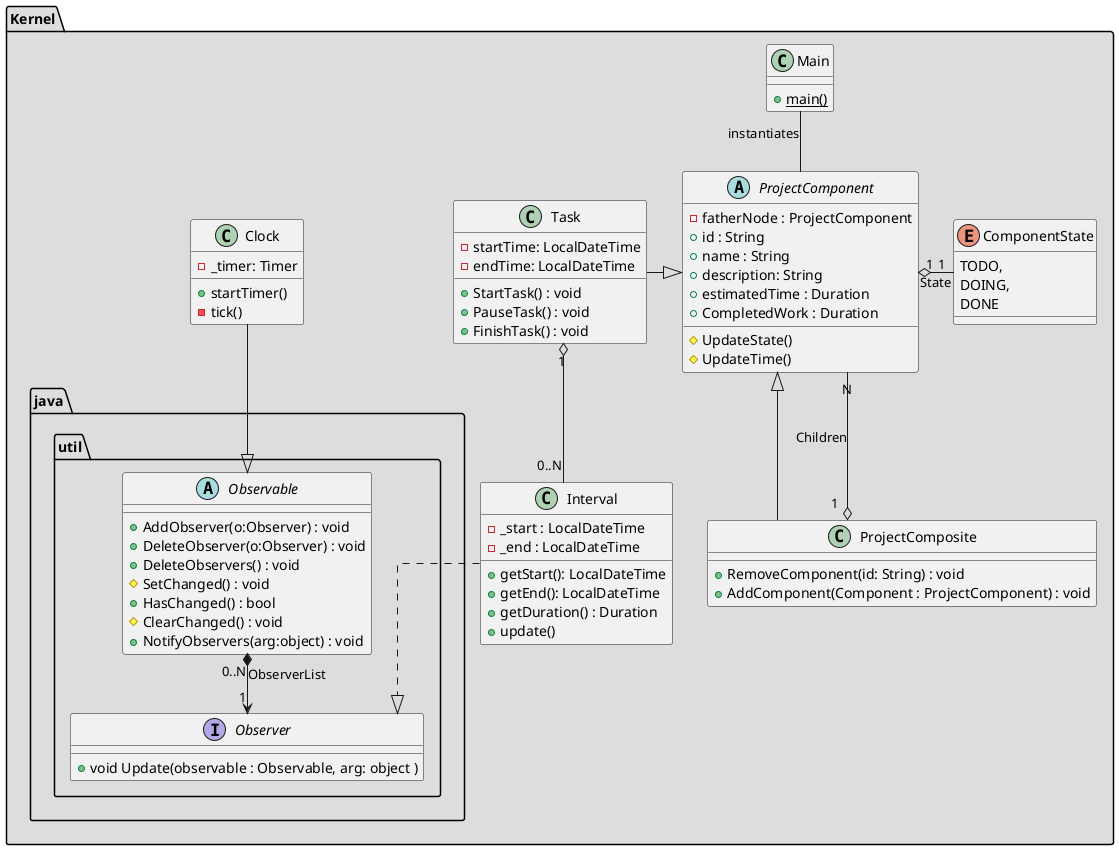 @startuml

skinparam linetype ortho

/' Tests '/
/' package "Testing" #DDDDDD {
      class MainTests {
      }
      Abstract IProject {
      }
      class ProjectTests {
      }
      class TaskTests {
      }
} '/


/' Back End '/
package "Kernel" #DDDDDD {
  class Main {
    +{static}main()
  }

  Abstract ProjectComponent {
      -fatherNode : ProjectComponent
      +id : String
      +name : String
      +description: String
      +estimatedTime : Duration
      +CompletedWork : Duration
      #UpdateState()
      #UpdateTime()
  }

  class ProjectComposite {
     +RemoveComponent(id: String) : void
     +AddComponent(Component : ProjectComponent) : void
   }

  class Task {
    -startTime: LocalDateTime
    -endTime: LocalDateTime
    +StartTask() : void
    +PauseTask() : void
    +FinishTask() : void
    /'+AddTimeInterval(interval:Kernel.Interval) : void'/
  }

  enum ComponentState {
    TODO,
    DOING,
    DONE
  }

  class Interval {
    -_start : LocalDateTime
    -_end : LocalDateTime
    /'+StartCounting() : void
    +PauseCounting() : void
    +StopCounting() : void'/
    +getStart(): LocalDateTime
    +getEnd(): LocalDateTime
    +getDuration() : Duration
    +update()
  }

  class Clock{
  -_timer: Timer
  +startTimer()
  -tick()

  }

  package "java.util"
  {
      abstract Observable {
        +AddObserver(o:Observer) : void
        +DeleteObserver(o:Observer) : void
        +DeleteObservers() : void
        #SetChanged() : void
        +HasChanged() : bool
        #ClearChanged() : void
        +NotifyObservers(arg:object) : void
      }
      interface Observer
      {
           +void Update(observable : Observable, arg: object )
      }
      Observable "0..N" *--> "1" Observer:ObserverList
  }

}

/' Relationship '/
  Task -right-|> ProjectComponent
  ProjectComponent "1" o-right- "1" ComponentState : State
  ProjectComponent <|-- ProjectComposite
  ProjectComponent "N" --o "1" ProjectComposite : Children
  Task "1" o-- "0..N" Interval
  Interval ..|> Observer
  Main -- ProjectComponent: "instantiates"
  Clock --|> Observable

@enduml
